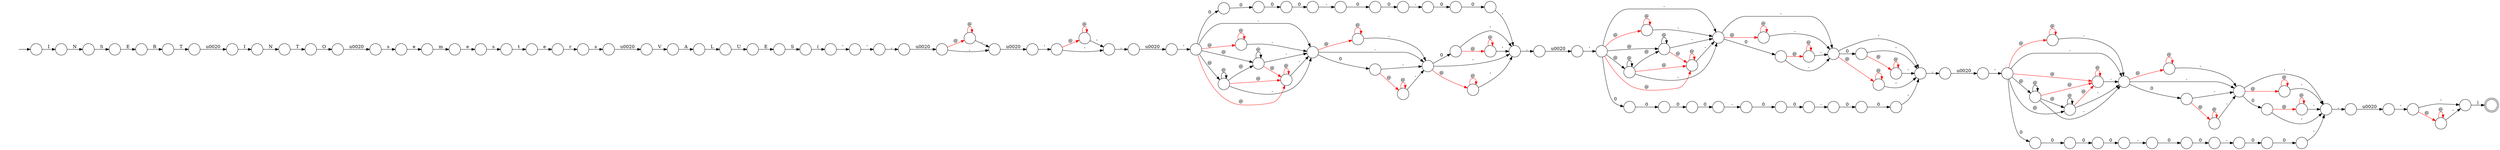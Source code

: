 digraph Automaton {
  rankdir = LR;
  0 [shape=circle,label=""];
  0 -> 56 [label="0"]
  1 [shape=circle,label=""];
  1 -> 122 [label="L"]
  2 [shape=circle,label=""];
  2 -> 88 [label="0"]
  3 [shape=circle,label=""];
  3 -> 80 [label="0"]
  4 [shape=circle,label=""];
  4 -> 26 [label="N"]
  5 [shape=circle,label=""];
  5 -> 115 [label="S"]
  6 [shape=circle,label=""];
  6 -> 62 [label="@",color=red]
  6 -> 28 [label="-"]
  7 [shape=circle,label=""];
  7 -> 27 [label="'"]
  8 [shape=circle,label=""];
  8 -> 8 [label="@",color=red]
  8 -> 75 [label="'"]
  9 [shape=circle,label=""];
  9 -> 9 [label="@",color=red]
  9 -> 59 [label=","]
  10 [shape=circle,label=""];
  10 -> 10 [label="@",color=red]
  10 -> 22 [label="'"]
  11 [shape=circle,label=""];
  11 -> 19 [label="-"]
  12 [shape=circle,label=""];
  12 -> 12 [label="@",color=red]
  12 -> 93 [label="-"]
  13 [shape=circle,label=""];
  13 -> 13 [label="@",color=red]
  13 -> 18 [label="-"]
  14 [shape=circle,label=""];
  14 -> 14 [label="@"]
  14 -> 12 [label="@",color=red]
  14 -> 93 [label="-"]
  15 [shape=circle,label=""];
  15 -> 11 [label="0"]
  16 [shape=circle,label=""];
  16 -> 34 [label="O"]
  17 [shape=circle,label=""];
  17 -> 60 [label="'"]
  18 [shape=circle,label=""];
  18 -> 58 [label="@",color=red]
  18 -> 90 [label="0"]
  18 -> 110 [label="'"]
  19 [shape=circle,label=""];
  19 -> 29 [label="0"]
  20 [shape=circle,label=""];
  20 -> 114 [label="@"]
  20 -> 20 [label="@"]
  20 -> 113 [label="@",color=red]
  20 -> 33 [label="-"]
  21 [shape=circle,label=""];
  21 -> 30 [label="r"]
  22 [shape=circle,label=""];
  22 -> 84 [label=","]
  23 [shape=circle,label=""];
  23 -> 68 [label="\u0020"]
  24 [shape=circle,label=""];
  24 -> 118 [label="'"]
  25 [shape=circle,label=""];
  25 -> 25 [label="@",color=red]
  25 -> 63 [label="'"]
  26 [shape=circle,label=""];
  26 -> 111 [label="S"]
  27 [shape=circle,label=""];
  27 -> 12 [label="@",color=red]
  27 -> 71 [label="@"]
  27 -> 14 [label="@"]
  27 -> 78 [label="@",color=red]
  27 -> 93 [label="-"]
  27 -> 83 [label="0"]
  28 [shape=circle,label=""];
  28 -> 31 [label="@",color=red]
  28 -> 52 [label="0"]
  28 -> 75 [label="'"]
  29 [shape=circle,label=""];
  29 -> 121 [label="0"]
  30 [shape=circle,label=""];
  30 -> 77 [label="s"]
  31 [shape=circle,label=""];
  31 -> 31 [label="@",color=red]
  31 -> 75 [label="'"]
  32 [shape=circle,label=""];
  32 -> 96 [label="0"]
  33 [shape=circle,label=""];
  33 -> 50 [label="@",color=red]
  33 -> 38 [label="0"]
  33 -> 49 [label="-"]
  34 [shape=circle,label=""];
  34 -> 76 [label="\u0020"]
  35 [shape=circle,label=""];
  35 -> 35 [label="@",color=red]
  35 -> 49 [label="-"]
  36 [shape=circle,label=""];
  36 -> 0 [label="-"]
  37 [shape=circle,label=""];
  37 -> 91 [label="@"]
  37 -> 37 [label="@"]
  37 -> 65 [label="@",color=red]
  37 -> 105 [label="-"]
  38 [shape=circle,label=""];
  38 -> 35 [label="@",color=red]
  38 -> 49 [label="-"]
  39 [shape=circle,label=""];
  39 -> 65 [label="@",color=red]
  39 -> 37 [label="@"]
  39 -> 91 [label="@"]
  39 -> 66 [label="@",color=red]
  39 -> 105 [label="-"]
  39 -> 98 [label="0"]
  40 [shape=circle,label=""];
  40 -> 110 [label="'"]
  41 [shape=circle,label=""];
  41 -> 16 [label="T"]
  42 [shape=circle,label=""];
  42 -> 120 [label="@",color=red]
  42 -> 18 [label="-"]
  43 [shape=circle,label=""];
  43 -> 64 [label="0"]
  44 [shape=circle,label=""];
  44 -> 47 [label="0"]
  45 [shape=circle,label=""];
  45 -> 116 [label="m"]
  46 [shape=circle,label=""];
  46 -> 46 [label="@",color=red]
  46 -> 72 [label="'"]
  47 [shape=circle,label=""];
  47 -> 43 [label="-"]
  48 [shape=circle,label=""];
  48 -> 81 [label="\u0020"]
  49 [shape=circle,label=""];
  49 -> 99 [label="@",color=red]
  49 -> 79 [label="0"]
  49 -> 22 [label="'"]
  50 [shape=circle,label=""];
  50 -> 50 [label="@",color=red]
  50 -> 49 [label="-"]
  51 [shape=circle,label=""];
  51 -> 23 [label="T"]
  52 [shape=circle,label=""];
  52 -> 8 [label="@",color=red]
  52 -> 75 [label="'"]
  53 [shape=circle,label=""];
  53 -> 24 [label="'"]
  54 [shape=circle,label=""];
  54 -> 41 [label="N"]
  55 [shape=circle,label=""];
  55 -> 70 [label="0"]
  56 [shape=circle,label=""];
  56 -> 57 [label="0"]
  57 [shape=circle,label=""];
  57 -> 3 [label="-"]
  58 [shape=circle,label=""];
  58 -> 58 [label="@",color=red]
  58 -> 110 [label="'"]
  59 [shape=circle,label=""];
  59 -> 97 [label="\u0020"]
  60 [shape=circle,label=""];
  60 -> 25 [label="@",color=red]
  60 -> 63 [label="'"]
  61 [shape=circle,label=""];
  61 -> 74 [label="\u0020"]
  62 [shape=circle,label=""];
  62 -> 62 [label="@",color=red]
  62 -> 28 [label="-"]
  63 [shape=circle,label=""];
  63 -> 85 [label=")"]
  64 [shape=circle,label=""];
  64 -> 67 [label="0"]
  65 [shape=circle,label=""];
  65 -> 65 [label="@",color=red]
  65 -> 105 [label="-"]
  66 [shape=circle,label=""];
  66 -> 66 [label="@",color=red]
  66 -> 105 [label="-"]
  67 [shape=circle,label=""];
  67 -> 86 [label="-"]
  68 [shape=circle,label=""];
  68 -> 54 [label="I"]
  69 [shape=circle,label=""];
  69 -> 113 [label="@",color=red]
  69 -> 20 [label="@"]
  69 -> 114 [label="@"]
  69 -> 107 [label="@",color=red]
  69 -> 33 [label="-"]
  69 -> 32 [label="0"]
  70 [shape=circle,label=""];
  70 -> 36 [label="0"]
  71 [shape=circle,label=""];
  71 -> 14 [label="@"]
  71 -> 71 [label="@"]
  71 -> 12 [label="@",color=red]
  71 -> 93 [label="-"]
  72 [shape=circle,label=""];
  72 -> 61 [label=","]
  73 [shape=circle,label=""];
  73 -> 117 [label="V"]
  74 [shape=circle,label=""];
  74 -> 69 [label="'"]
  75 [shape=circle,label=""];
  75 -> 102 [label=","]
  76 [shape=circle,label=""];
  76 -> 92 [label="s"]
  77 [shape=circle,label=""];
  77 -> 73 [label="\u0020"]
  78 [shape=circle,label=""];
  78 -> 78 [label="@",color=red]
  78 -> 93 [label="-"]
  79 [shape=circle,label=""];
  79 -> 10 [label="@",color=red]
  79 -> 22 [label="'"]
  80 [shape=circle,label=""];
  80 -> 87 [label="0"]
  81 [shape=circle,label=""];
  81 -> 9 [label="@",color=red]
  81 -> 59 [label=","]
  82 [shape=circle,label=""];
  82 -> 123 [label="t"]
  83 [shape=circle,label=""];
  83 -> 106 [label="0"]
  84 [shape=circle,label=""];
  84 -> 101 [label="\u0020"]
  85 [shape=doublecircle,label=""];
  86 [shape=circle,label=""];
  86 -> 2 [label="0"]
  87 [shape=circle,label=""];
  87 -> 75 [label="'"]
  88 [shape=circle,label=""];
  88 -> 22 [label="'"]
  89 [shape=circle,label=""];
  89 -> 17 [label="\u0020"]
  90 [shape=circle,label=""];
  90 -> 119 [label="@",color=red]
  90 -> 110 [label="'"]
  91 [shape=circle,label=""];
  91 -> 91 [label="@"]
  91 -> 65 [label="@",color=red]
  91 -> 105 [label="-"]
  92 [shape=circle,label=""];
  92 -> 45 [label="e"]
  93 [shape=circle,label=""];
  93 -> 13 [label="@",color=red]
  93 -> 42 [label="0"]
  93 -> 18 [label="-"]
  94 [shape=circle,label=""];
  94 -> 94 [label="@",color=red]
  94 -> 28 [label="-"]
  95 [shape=circle,label=""];
  95 -> 82 [label="s"]
  96 [shape=circle,label=""];
  96 -> 44 [label="0"]
  97 [shape=circle,label=""];
  97 -> 103 [label="'"]
  98 [shape=circle,label=""];
  98 -> 55 [label="0"]
  99 [shape=circle,label=""];
  99 -> 99 [label="@",color=red]
  99 -> 22 [label="'"]
  100 [shape=circle,label=""];
  initial [shape=plaintext,label=""];
  initial -> 100
  100 -> 4 [label="I"]
  101 [shape=circle,label=""];
  101 -> 39 [label="'"]
  102 [shape=circle,label=""];
  102 -> 7 [label="\u0020"]
  103 [shape=circle,label=""];
  103 -> 46 [label="@",color=red]
  103 -> 72 [label="'"]
  104 [shape=circle,label=""];
  104 -> 5 [label="E"]
  105 [shape=circle,label=""];
  105 -> 94 [label="@",color=red]
  105 -> 6 [label="0"]
  105 -> 28 [label="-"]
  106 [shape=circle,label=""];
  106 -> 15 [label="0"]
  107 [shape=circle,label=""];
  107 -> 107 [label="@",color=red]
  107 -> 33 [label="-"]
  108 [shape=circle,label=""];
  108 -> 51 [label="R"]
  109 [shape=circle,label=""];
  109 -> 40 [label="0"]
  110 [shape=circle,label=""];
  110 -> 89 [label=","]
  111 [shape=circle,label=""];
  111 -> 108 [label="E"]
  112 [shape=circle,label=""];
  112 -> 109 [label="0"]
  113 [shape=circle,label=""];
  113 -> 113 [label="@",color=red]
  113 -> 33 [label="-"]
  114 [shape=circle,label=""];
  114 -> 114 [label="@"]
  114 -> 113 [label="@",color=red]
  114 -> 33 [label="-"]
  115 [shape=circle,label=""];
  115 -> 53 [label="("]
  116 [shape=circle,label=""];
  116 -> 95 [label="e"]
  117 [shape=circle,label=""];
  117 -> 1 [label="A"]
  118 [shape=circle,label=""];
  118 -> 48 [label=","]
  119 [shape=circle,label=""];
  119 -> 119 [label="@",color=red]
  119 -> 110 [label="'"]
  120 [shape=circle,label=""];
  120 -> 120 [label="@",color=red]
  120 -> 18 [label="-"]
  121 [shape=circle,label=""];
  121 -> 112 [label="-"]
  122 [shape=circle,label=""];
  122 -> 104 [label="U"]
  123 [shape=circle,label=""];
  123 -> 21 [label="e"]
}
